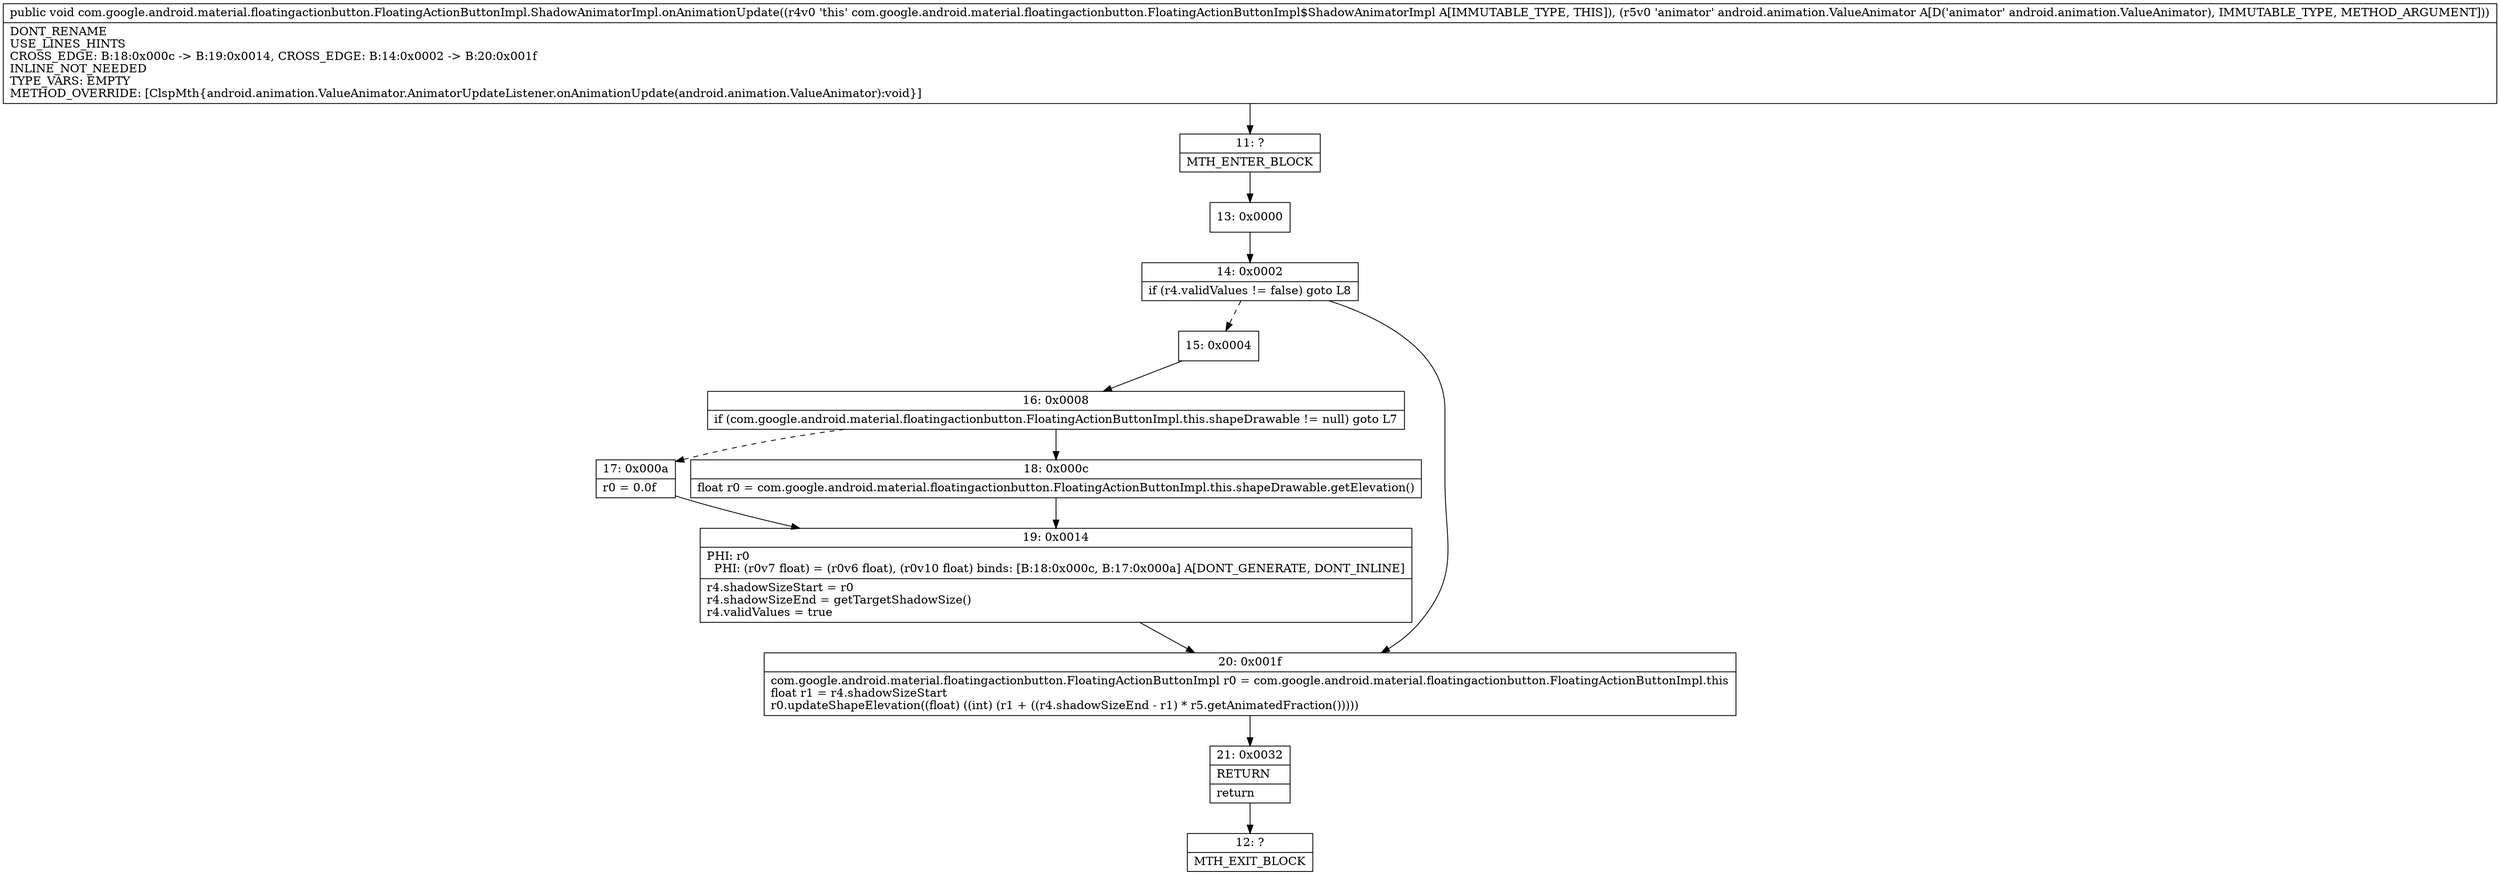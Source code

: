 digraph "CFG forcom.google.android.material.floatingactionbutton.FloatingActionButtonImpl.ShadowAnimatorImpl.onAnimationUpdate(Landroid\/animation\/ValueAnimator;)V" {
Node_11 [shape=record,label="{11\:\ ?|MTH_ENTER_BLOCK\l}"];
Node_13 [shape=record,label="{13\:\ 0x0000}"];
Node_14 [shape=record,label="{14\:\ 0x0002|if (r4.validValues != false) goto L8\l}"];
Node_15 [shape=record,label="{15\:\ 0x0004}"];
Node_16 [shape=record,label="{16\:\ 0x0008|if (com.google.android.material.floatingactionbutton.FloatingActionButtonImpl.this.shapeDrawable != null) goto L7\l}"];
Node_17 [shape=record,label="{17\:\ 0x000a|r0 = 0.0f\l}"];
Node_19 [shape=record,label="{19\:\ 0x0014|PHI: r0 \l  PHI: (r0v7 float) = (r0v6 float), (r0v10 float) binds: [B:18:0x000c, B:17:0x000a] A[DONT_GENERATE, DONT_INLINE]\l|r4.shadowSizeStart = r0\lr4.shadowSizeEnd = getTargetShadowSize()\lr4.validValues = true\l}"];
Node_18 [shape=record,label="{18\:\ 0x000c|float r0 = com.google.android.material.floatingactionbutton.FloatingActionButtonImpl.this.shapeDrawable.getElevation()\l}"];
Node_20 [shape=record,label="{20\:\ 0x001f|com.google.android.material.floatingactionbutton.FloatingActionButtonImpl r0 = com.google.android.material.floatingactionbutton.FloatingActionButtonImpl.this\lfloat r1 = r4.shadowSizeStart\lr0.updateShapeElevation((float) ((int) (r1 + ((r4.shadowSizeEnd \- r1) * r5.getAnimatedFraction()))))\l}"];
Node_21 [shape=record,label="{21\:\ 0x0032|RETURN\l|return\l}"];
Node_12 [shape=record,label="{12\:\ ?|MTH_EXIT_BLOCK\l}"];
MethodNode[shape=record,label="{public void com.google.android.material.floatingactionbutton.FloatingActionButtonImpl.ShadowAnimatorImpl.onAnimationUpdate((r4v0 'this' com.google.android.material.floatingactionbutton.FloatingActionButtonImpl$ShadowAnimatorImpl A[IMMUTABLE_TYPE, THIS]), (r5v0 'animator' android.animation.ValueAnimator A[D('animator' android.animation.ValueAnimator), IMMUTABLE_TYPE, METHOD_ARGUMENT]))  | DONT_RENAME\lUSE_LINES_HINTS\lCROSS_EDGE: B:18:0x000c \-\> B:19:0x0014, CROSS_EDGE: B:14:0x0002 \-\> B:20:0x001f\lINLINE_NOT_NEEDED\lTYPE_VARS: EMPTY\lMETHOD_OVERRIDE: [ClspMth\{android.animation.ValueAnimator.AnimatorUpdateListener.onAnimationUpdate(android.animation.ValueAnimator):void\}]\l}"];
MethodNode -> Node_11;Node_11 -> Node_13;
Node_13 -> Node_14;
Node_14 -> Node_15[style=dashed];
Node_14 -> Node_20;
Node_15 -> Node_16;
Node_16 -> Node_17[style=dashed];
Node_16 -> Node_18;
Node_17 -> Node_19;
Node_19 -> Node_20;
Node_18 -> Node_19;
Node_20 -> Node_21;
Node_21 -> Node_12;
}

